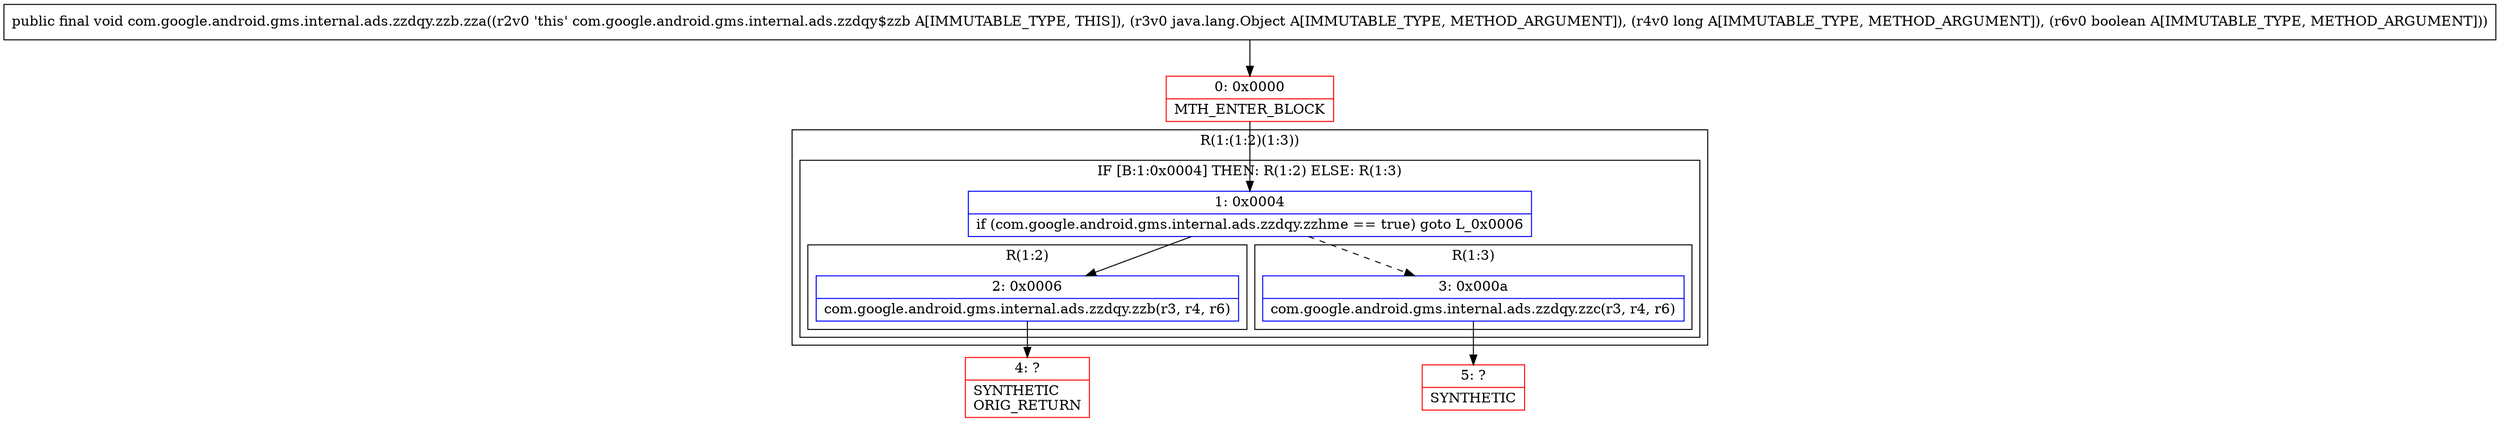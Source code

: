 digraph "CFG forcom.google.android.gms.internal.ads.zzdqy.zzb.zza(Ljava\/lang\/Object;JZ)V" {
subgraph cluster_Region_941869050 {
label = "R(1:(1:2)(1:3))";
node [shape=record,color=blue];
subgraph cluster_IfRegion_1067411711 {
label = "IF [B:1:0x0004] THEN: R(1:2) ELSE: R(1:3)";
node [shape=record,color=blue];
Node_1 [shape=record,label="{1\:\ 0x0004|if (com.google.android.gms.internal.ads.zzdqy.zzhme == true) goto L_0x0006\l}"];
subgraph cluster_Region_2135430471 {
label = "R(1:2)";
node [shape=record,color=blue];
Node_2 [shape=record,label="{2\:\ 0x0006|com.google.android.gms.internal.ads.zzdqy.zzb(r3, r4, r6)\l}"];
}
subgraph cluster_Region_655487423 {
label = "R(1:3)";
node [shape=record,color=blue];
Node_3 [shape=record,label="{3\:\ 0x000a|com.google.android.gms.internal.ads.zzdqy.zzc(r3, r4, r6)\l}"];
}
}
}
Node_0 [shape=record,color=red,label="{0\:\ 0x0000|MTH_ENTER_BLOCK\l}"];
Node_4 [shape=record,color=red,label="{4\:\ ?|SYNTHETIC\lORIG_RETURN\l}"];
Node_5 [shape=record,color=red,label="{5\:\ ?|SYNTHETIC\l}"];
MethodNode[shape=record,label="{public final void com.google.android.gms.internal.ads.zzdqy.zzb.zza((r2v0 'this' com.google.android.gms.internal.ads.zzdqy$zzb A[IMMUTABLE_TYPE, THIS]), (r3v0 java.lang.Object A[IMMUTABLE_TYPE, METHOD_ARGUMENT]), (r4v0 long A[IMMUTABLE_TYPE, METHOD_ARGUMENT]), (r6v0 boolean A[IMMUTABLE_TYPE, METHOD_ARGUMENT])) }"];
MethodNode -> Node_0;
Node_1 -> Node_2;
Node_1 -> Node_3[style=dashed];
Node_2 -> Node_4;
Node_3 -> Node_5;
Node_0 -> Node_1;
}

